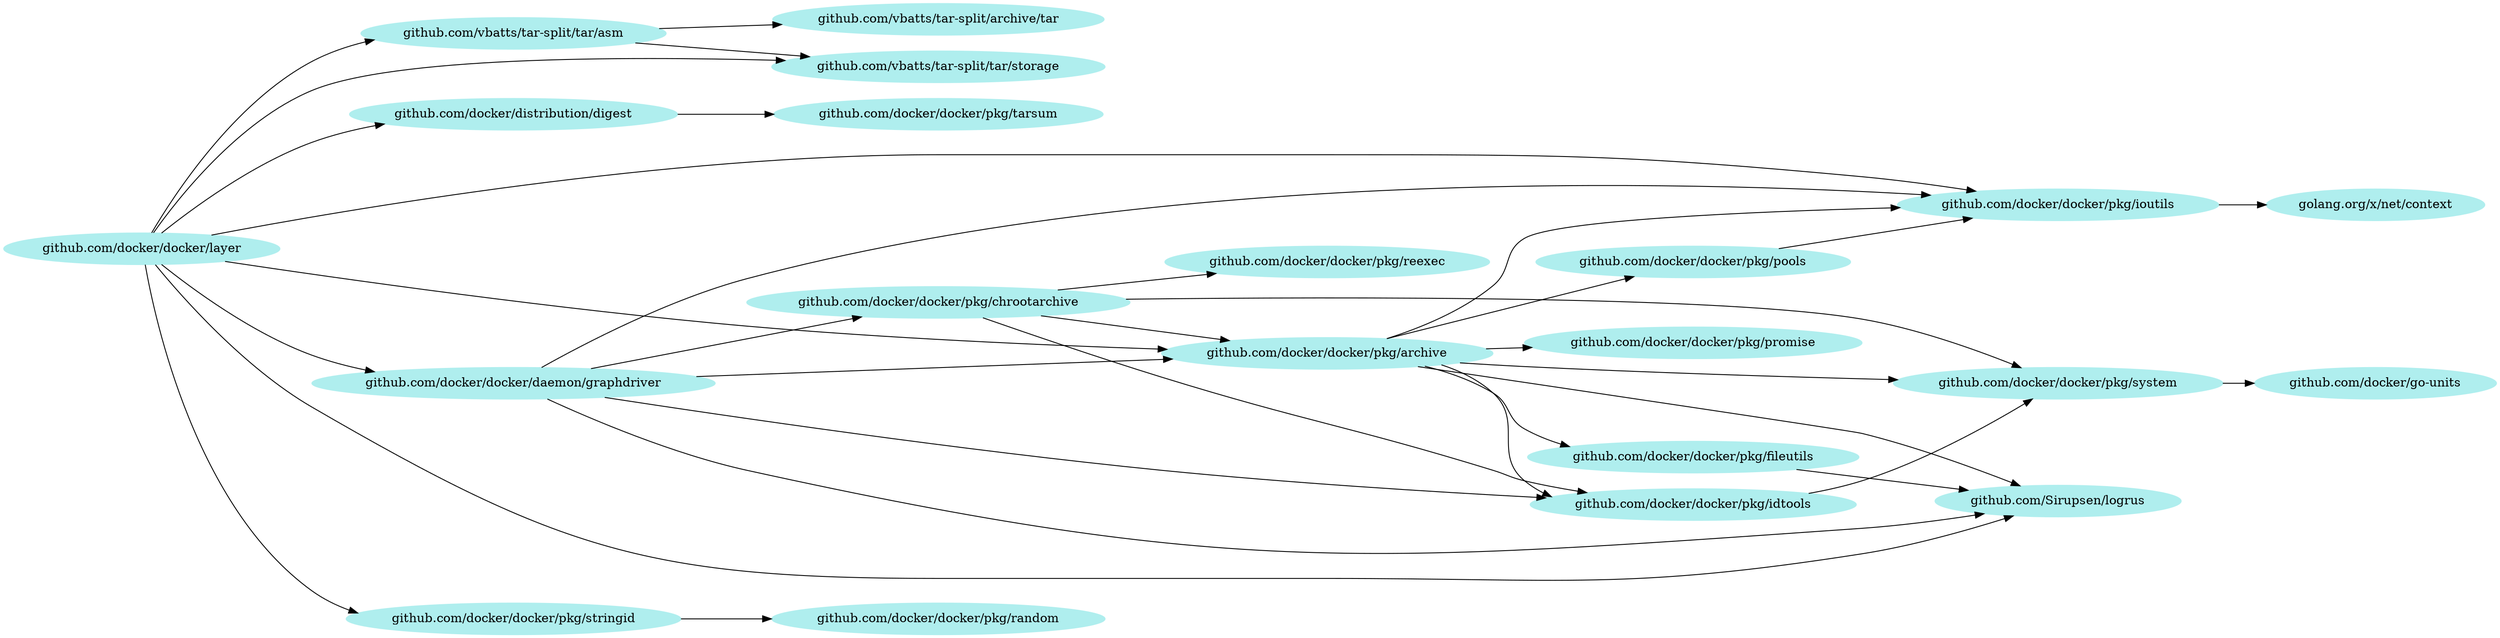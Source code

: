 digraph godep {
rankdir="LR"
0 [label="github.com/vbatts/tar-split/tar/asm" style="filled" color="paleturquoise"];
0 -> 1;
0 -> 2;
3 [label="github.com/docker/distribution/digest" style="filled" color="paleturquoise"];
3 -> 4;
5 [label="github.com/docker/go-units" style="filled" color="paleturquoise"];
6 [label="github.com/docker/docker/pkg/reexec" style="filled" color="paleturquoise"];
7 [label="github.com/docker/docker/pkg/promise" style="filled" color="paleturquoise"];
1 [label="github.com/vbatts/tar-split/archive/tar" style="filled" color="paleturquoise"];
8 [label="github.com/docker/docker/pkg/system" style="filled" color="paleturquoise"];
8 -> 5;
9 [label="github.com/docker/docker/pkg/chrootarchive" style="filled" color="paleturquoise"];
9 -> 10;
9 -> 11;
9 -> 6;
9 -> 8;
12 [label="github.com/docker/docker/pkg/stringid" style="filled" color="paleturquoise"];
12 -> 13;
13 [label="github.com/docker/docker/pkg/random" style="filled" color="paleturquoise"];
14 [label="github.com/Sirupsen/logrus" style="filled" color="paleturquoise"];
10 [label="github.com/docker/docker/pkg/archive" style="filled" color="paleturquoise"];
10 -> 14;
10 -> 15;
10 -> 11;
10 -> 16;
10 -> 17;
10 -> 7;
10 -> 8;
15 [label="github.com/docker/docker/pkg/fileutils" style="filled" color="paleturquoise"];
15 -> 14;
11 [label="github.com/docker/docker/pkg/idtools" style="filled" color="paleturquoise"];
11 -> 8;
16 [label="github.com/docker/docker/pkg/ioutils" style="filled" color="paleturquoise"];
16 -> 18;
18 [label="golang.org/x/net/context" style="filled" color="paleturquoise"];
17 [label="github.com/docker/docker/pkg/pools" style="filled" color="paleturquoise"];
17 -> 16;
2 [label="github.com/vbatts/tar-split/tar/storage" style="filled" color="paleturquoise"];
19 [label="github.com/docker/docker/layer" style="filled" color="paleturquoise"];
19 -> 14;
19 -> 3;
19 -> 20;
19 -> 10;
19 -> 16;
19 -> 12;
19 -> 0;
19 -> 2;
4 [label="github.com/docker/docker/pkg/tarsum" style="filled" color="paleturquoise"];
20 [label="github.com/docker/docker/daemon/graphdriver" style="filled" color="paleturquoise"];
20 -> 14;
20 -> 10;
20 -> 9;
20 -> 11;
20 -> 16;
}
